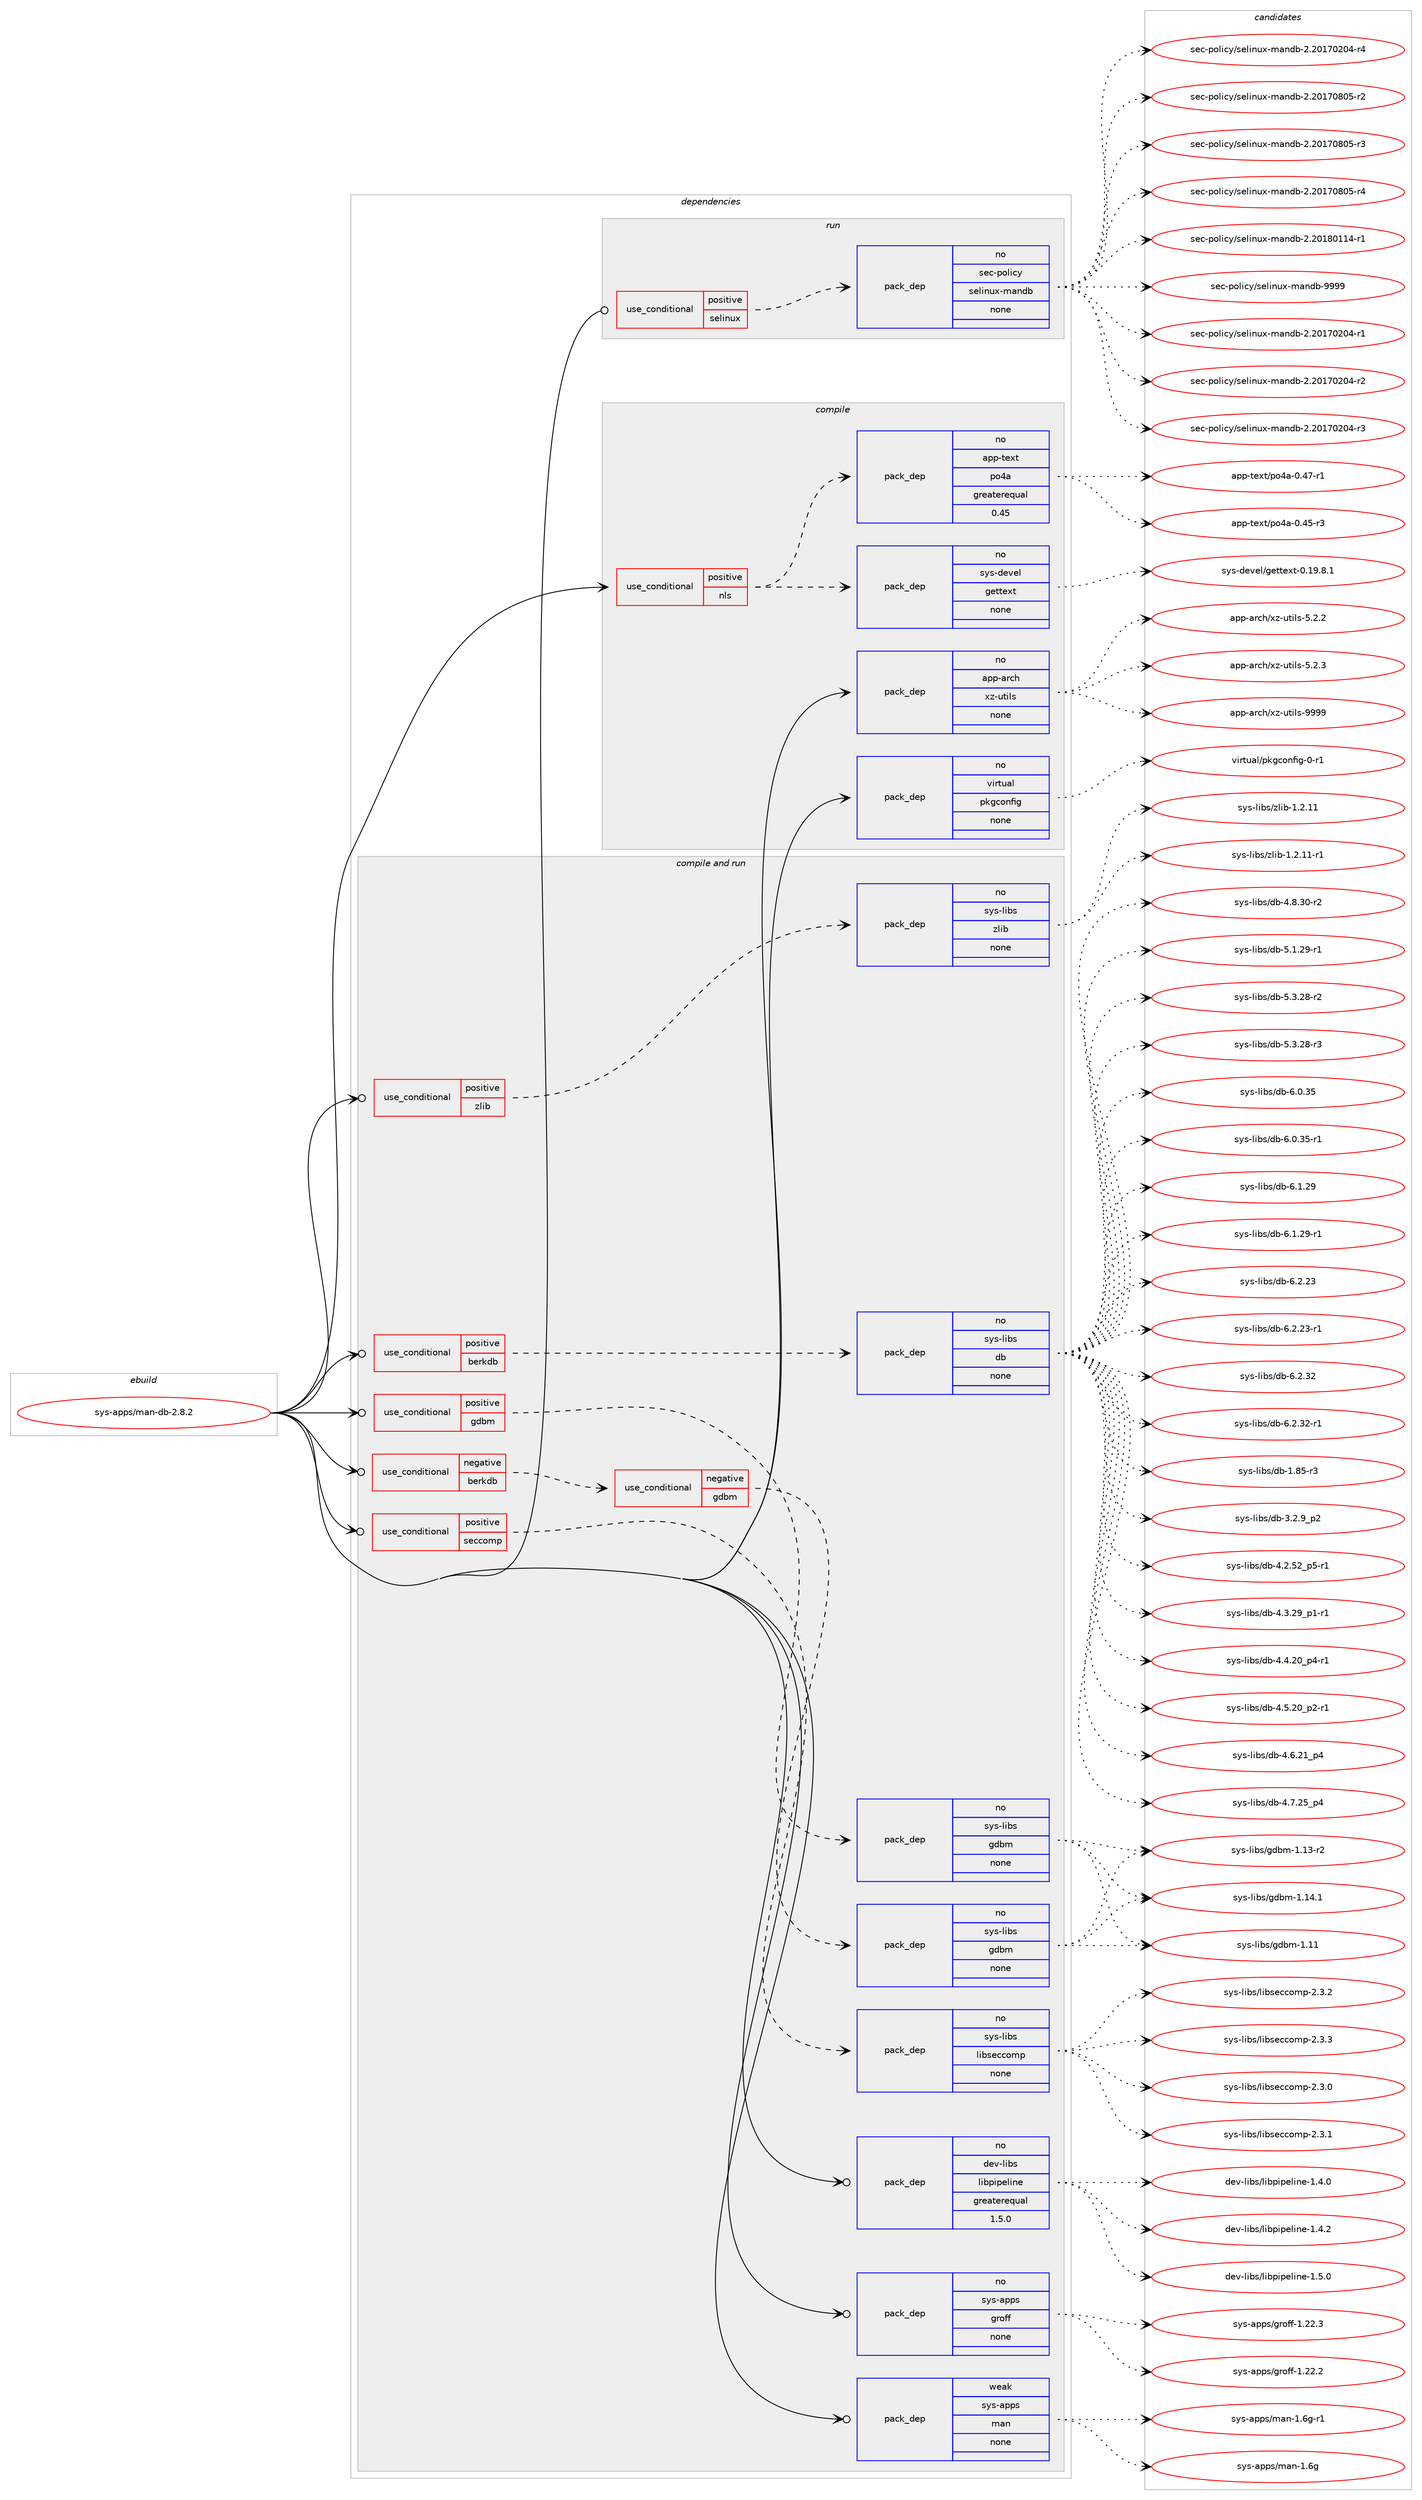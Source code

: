 digraph prolog {

# *************
# Graph options
# *************

newrank=true;
concentrate=true;
compound=true;
graph [rankdir=LR,fontname=Helvetica,fontsize=10,ranksep=1.5];#, ranksep=2.5, nodesep=0.2];
edge  [arrowhead=vee];
node  [fontname=Helvetica,fontsize=10];

# **********
# The ebuild
# **********

subgraph cluster_leftcol {
color=gray;
rank=same;
label=<<i>ebuild</i>>;
id [label="sys-apps/man-db-2.8.2", color=red, width=4, href="../sys-apps/man-db-2.8.2.svg"];
}

# ****************
# The dependencies
# ****************

subgraph cluster_midcol {
color=gray;
label=<<i>dependencies</i>>;
subgraph cluster_compile {
fillcolor="#eeeeee";
style=filled;
label=<<i>compile</i>>;
subgraph cond354 {
dependency5679 [label=<<TABLE BORDER="0" CELLBORDER="1" CELLSPACING="0" CELLPADDING="4"><TR><TD ROWSPAN="3" CELLPADDING="10">use_conditional</TD></TR><TR><TD>positive</TD></TR><TR><TD>nls</TD></TR></TABLE>>, shape=none, color=red];
subgraph pack5283 {
dependency5680 [label=<<TABLE BORDER="0" CELLBORDER="1" CELLSPACING="0" CELLPADDING="4" WIDTH="220"><TR><TD ROWSPAN="6" CELLPADDING="30">pack_dep</TD></TR><TR><TD WIDTH="110">no</TD></TR><TR><TD>app-text</TD></TR><TR><TD>po4a</TD></TR><TR><TD>greaterequal</TD></TR><TR><TD>0.45</TD></TR></TABLE>>, shape=none, color=blue];
}
dependency5679:e -> dependency5680:w [weight=20,style="dashed",arrowhead="vee"];
subgraph pack5284 {
dependency5681 [label=<<TABLE BORDER="0" CELLBORDER="1" CELLSPACING="0" CELLPADDING="4" WIDTH="220"><TR><TD ROWSPAN="6" CELLPADDING="30">pack_dep</TD></TR><TR><TD WIDTH="110">no</TD></TR><TR><TD>sys-devel</TD></TR><TR><TD>gettext</TD></TR><TR><TD>none</TD></TR><TR><TD></TD></TR></TABLE>>, shape=none, color=blue];
}
dependency5679:e -> dependency5681:w [weight=20,style="dashed",arrowhead="vee"];
}
id:e -> dependency5679:w [weight=20,style="solid",arrowhead="vee"];
subgraph pack5285 {
dependency5682 [label=<<TABLE BORDER="0" CELLBORDER="1" CELLSPACING="0" CELLPADDING="4" WIDTH="220"><TR><TD ROWSPAN="6" CELLPADDING="30">pack_dep</TD></TR><TR><TD WIDTH="110">no</TD></TR><TR><TD>app-arch</TD></TR><TR><TD>xz-utils</TD></TR><TR><TD>none</TD></TR><TR><TD></TD></TR></TABLE>>, shape=none, color=blue];
}
id:e -> dependency5682:w [weight=20,style="solid",arrowhead="vee"];
subgraph pack5286 {
dependency5683 [label=<<TABLE BORDER="0" CELLBORDER="1" CELLSPACING="0" CELLPADDING="4" WIDTH="220"><TR><TD ROWSPAN="6" CELLPADDING="30">pack_dep</TD></TR><TR><TD WIDTH="110">no</TD></TR><TR><TD>virtual</TD></TR><TR><TD>pkgconfig</TD></TR><TR><TD>none</TD></TR><TR><TD></TD></TR></TABLE>>, shape=none, color=blue];
}
id:e -> dependency5683:w [weight=20,style="solid",arrowhead="vee"];
}
subgraph cluster_compileandrun {
fillcolor="#eeeeee";
style=filled;
label=<<i>compile and run</i>>;
subgraph cond355 {
dependency5684 [label=<<TABLE BORDER="0" CELLBORDER="1" CELLSPACING="0" CELLPADDING="4"><TR><TD ROWSPAN="3" CELLPADDING="10">use_conditional</TD></TR><TR><TD>negative</TD></TR><TR><TD>berkdb</TD></TR></TABLE>>, shape=none, color=red];
subgraph cond356 {
dependency5685 [label=<<TABLE BORDER="0" CELLBORDER="1" CELLSPACING="0" CELLPADDING="4"><TR><TD ROWSPAN="3" CELLPADDING="10">use_conditional</TD></TR><TR><TD>negative</TD></TR><TR><TD>gdbm</TD></TR></TABLE>>, shape=none, color=red];
subgraph pack5287 {
dependency5686 [label=<<TABLE BORDER="0" CELLBORDER="1" CELLSPACING="0" CELLPADDING="4" WIDTH="220"><TR><TD ROWSPAN="6" CELLPADDING="30">pack_dep</TD></TR><TR><TD WIDTH="110">no</TD></TR><TR><TD>sys-libs</TD></TR><TR><TD>gdbm</TD></TR><TR><TD>none</TD></TR><TR><TD></TD></TR></TABLE>>, shape=none, color=blue];
}
dependency5685:e -> dependency5686:w [weight=20,style="dashed",arrowhead="vee"];
}
dependency5684:e -> dependency5685:w [weight=20,style="dashed",arrowhead="vee"];
}
id:e -> dependency5684:w [weight=20,style="solid",arrowhead="odotvee"];
subgraph cond357 {
dependency5687 [label=<<TABLE BORDER="0" CELLBORDER="1" CELLSPACING="0" CELLPADDING="4"><TR><TD ROWSPAN="3" CELLPADDING="10">use_conditional</TD></TR><TR><TD>positive</TD></TR><TR><TD>berkdb</TD></TR></TABLE>>, shape=none, color=red];
subgraph pack5288 {
dependency5688 [label=<<TABLE BORDER="0" CELLBORDER="1" CELLSPACING="0" CELLPADDING="4" WIDTH="220"><TR><TD ROWSPAN="6" CELLPADDING="30">pack_dep</TD></TR><TR><TD WIDTH="110">no</TD></TR><TR><TD>sys-libs</TD></TR><TR><TD>db</TD></TR><TR><TD>none</TD></TR><TR><TD></TD></TR></TABLE>>, shape=none, color=blue];
}
dependency5687:e -> dependency5688:w [weight=20,style="dashed",arrowhead="vee"];
}
id:e -> dependency5687:w [weight=20,style="solid",arrowhead="odotvee"];
subgraph cond358 {
dependency5689 [label=<<TABLE BORDER="0" CELLBORDER="1" CELLSPACING="0" CELLPADDING="4"><TR><TD ROWSPAN="3" CELLPADDING="10">use_conditional</TD></TR><TR><TD>positive</TD></TR><TR><TD>gdbm</TD></TR></TABLE>>, shape=none, color=red];
subgraph pack5289 {
dependency5690 [label=<<TABLE BORDER="0" CELLBORDER="1" CELLSPACING="0" CELLPADDING="4" WIDTH="220"><TR><TD ROWSPAN="6" CELLPADDING="30">pack_dep</TD></TR><TR><TD WIDTH="110">no</TD></TR><TR><TD>sys-libs</TD></TR><TR><TD>gdbm</TD></TR><TR><TD>none</TD></TR><TR><TD></TD></TR></TABLE>>, shape=none, color=blue];
}
dependency5689:e -> dependency5690:w [weight=20,style="dashed",arrowhead="vee"];
}
id:e -> dependency5689:w [weight=20,style="solid",arrowhead="odotvee"];
subgraph cond359 {
dependency5691 [label=<<TABLE BORDER="0" CELLBORDER="1" CELLSPACING="0" CELLPADDING="4"><TR><TD ROWSPAN="3" CELLPADDING="10">use_conditional</TD></TR><TR><TD>positive</TD></TR><TR><TD>seccomp</TD></TR></TABLE>>, shape=none, color=red];
subgraph pack5290 {
dependency5692 [label=<<TABLE BORDER="0" CELLBORDER="1" CELLSPACING="0" CELLPADDING="4" WIDTH="220"><TR><TD ROWSPAN="6" CELLPADDING="30">pack_dep</TD></TR><TR><TD WIDTH="110">no</TD></TR><TR><TD>sys-libs</TD></TR><TR><TD>libseccomp</TD></TR><TR><TD>none</TD></TR><TR><TD></TD></TR></TABLE>>, shape=none, color=blue];
}
dependency5691:e -> dependency5692:w [weight=20,style="dashed",arrowhead="vee"];
}
id:e -> dependency5691:w [weight=20,style="solid",arrowhead="odotvee"];
subgraph cond360 {
dependency5693 [label=<<TABLE BORDER="0" CELLBORDER="1" CELLSPACING="0" CELLPADDING="4"><TR><TD ROWSPAN="3" CELLPADDING="10">use_conditional</TD></TR><TR><TD>positive</TD></TR><TR><TD>zlib</TD></TR></TABLE>>, shape=none, color=red];
subgraph pack5291 {
dependency5694 [label=<<TABLE BORDER="0" CELLBORDER="1" CELLSPACING="0" CELLPADDING="4" WIDTH="220"><TR><TD ROWSPAN="6" CELLPADDING="30">pack_dep</TD></TR><TR><TD WIDTH="110">no</TD></TR><TR><TD>sys-libs</TD></TR><TR><TD>zlib</TD></TR><TR><TD>none</TD></TR><TR><TD></TD></TR></TABLE>>, shape=none, color=blue];
}
dependency5693:e -> dependency5694:w [weight=20,style="dashed",arrowhead="vee"];
}
id:e -> dependency5693:w [weight=20,style="solid",arrowhead="odotvee"];
subgraph pack5292 {
dependency5695 [label=<<TABLE BORDER="0" CELLBORDER="1" CELLSPACING="0" CELLPADDING="4" WIDTH="220"><TR><TD ROWSPAN="6" CELLPADDING="30">pack_dep</TD></TR><TR><TD WIDTH="110">no</TD></TR><TR><TD>dev-libs</TD></TR><TR><TD>libpipeline</TD></TR><TR><TD>greaterequal</TD></TR><TR><TD>1.5.0</TD></TR></TABLE>>, shape=none, color=blue];
}
id:e -> dependency5695:w [weight=20,style="solid",arrowhead="odotvee"];
subgraph pack5293 {
dependency5696 [label=<<TABLE BORDER="0" CELLBORDER="1" CELLSPACING="0" CELLPADDING="4" WIDTH="220"><TR><TD ROWSPAN="6" CELLPADDING="30">pack_dep</TD></TR><TR><TD WIDTH="110">no</TD></TR><TR><TD>sys-apps</TD></TR><TR><TD>groff</TD></TR><TR><TD>none</TD></TR><TR><TD></TD></TR></TABLE>>, shape=none, color=blue];
}
id:e -> dependency5696:w [weight=20,style="solid",arrowhead="odotvee"];
subgraph pack5294 {
dependency5697 [label=<<TABLE BORDER="0" CELLBORDER="1" CELLSPACING="0" CELLPADDING="4" WIDTH="220"><TR><TD ROWSPAN="6" CELLPADDING="30">pack_dep</TD></TR><TR><TD WIDTH="110">weak</TD></TR><TR><TD>sys-apps</TD></TR><TR><TD>man</TD></TR><TR><TD>none</TD></TR><TR><TD></TD></TR></TABLE>>, shape=none, color=blue];
}
id:e -> dependency5697:w [weight=20,style="solid",arrowhead="odotvee"];
}
subgraph cluster_run {
fillcolor="#eeeeee";
style=filled;
label=<<i>run</i>>;
subgraph cond361 {
dependency5698 [label=<<TABLE BORDER="0" CELLBORDER="1" CELLSPACING="0" CELLPADDING="4"><TR><TD ROWSPAN="3" CELLPADDING="10">use_conditional</TD></TR><TR><TD>positive</TD></TR><TR><TD>selinux</TD></TR></TABLE>>, shape=none, color=red];
subgraph pack5295 {
dependency5699 [label=<<TABLE BORDER="0" CELLBORDER="1" CELLSPACING="0" CELLPADDING="4" WIDTH="220"><TR><TD ROWSPAN="6" CELLPADDING="30">pack_dep</TD></TR><TR><TD WIDTH="110">no</TD></TR><TR><TD>sec-policy</TD></TR><TR><TD>selinux-mandb</TD></TR><TR><TD>none</TD></TR><TR><TD></TD></TR></TABLE>>, shape=none, color=blue];
}
dependency5698:e -> dependency5699:w [weight=20,style="dashed",arrowhead="vee"];
}
id:e -> dependency5698:w [weight=20,style="solid",arrowhead="odot"];
}
}

# **************
# The candidates
# **************

subgraph cluster_choices {
rank=same;
color=gray;
label=<<i>candidates</i>>;

subgraph choice5283 {
color=black;
nodesep=1;
choice971121124511610112011647112111529745484652534511451 [label="app-text/po4a-0.45-r3", color=red, width=4,href="../app-text/po4a-0.45-r3.svg"];
choice971121124511610112011647112111529745484652554511449 [label="app-text/po4a-0.47-r1", color=red, width=4,href="../app-text/po4a-0.47-r1.svg"];
dependency5680:e -> choice971121124511610112011647112111529745484652534511451:w [style=dotted,weight="100"];
dependency5680:e -> choice971121124511610112011647112111529745484652554511449:w [style=dotted,weight="100"];
}
subgraph choice5284 {
color=black;
nodesep=1;
choice1151211154510010111810110847103101116116101120116454846495746564649 [label="sys-devel/gettext-0.19.8.1", color=red, width=4,href="../sys-devel/gettext-0.19.8.1.svg"];
dependency5681:e -> choice1151211154510010111810110847103101116116101120116454846495746564649:w [style=dotted,weight="100"];
}
subgraph choice5285 {
color=black;
nodesep=1;
choice971121124597114991044712012245117116105108115455346504650 [label="app-arch/xz-utils-5.2.2", color=red, width=4,href="../app-arch/xz-utils-5.2.2.svg"];
choice971121124597114991044712012245117116105108115455346504651 [label="app-arch/xz-utils-5.2.3", color=red, width=4,href="../app-arch/xz-utils-5.2.3.svg"];
choice9711211245971149910447120122451171161051081154557575757 [label="app-arch/xz-utils-9999", color=red, width=4,href="../app-arch/xz-utils-9999.svg"];
dependency5682:e -> choice971121124597114991044712012245117116105108115455346504650:w [style=dotted,weight="100"];
dependency5682:e -> choice971121124597114991044712012245117116105108115455346504651:w [style=dotted,weight="100"];
dependency5682:e -> choice9711211245971149910447120122451171161051081154557575757:w [style=dotted,weight="100"];
}
subgraph choice5286 {
color=black;
nodesep=1;
choice11810511411611797108471121071039911111010210510345484511449 [label="virtual/pkgconfig-0-r1", color=red, width=4,href="../virtual/pkgconfig-0-r1.svg"];
dependency5683:e -> choice11810511411611797108471121071039911111010210510345484511449:w [style=dotted,weight="100"];
}
subgraph choice5287 {
color=black;
nodesep=1;
choice115121115451081059811547103100981094549464949 [label="sys-libs/gdbm-1.11", color=red, width=4,href="../sys-libs/gdbm-1.11.svg"];
choice1151211154510810598115471031009810945494649514511450 [label="sys-libs/gdbm-1.13-r2", color=red, width=4,href="../sys-libs/gdbm-1.13-r2.svg"];
choice1151211154510810598115471031009810945494649524649 [label="sys-libs/gdbm-1.14.1", color=red, width=4,href="../sys-libs/gdbm-1.14.1.svg"];
dependency5686:e -> choice115121115451081059811547103100981094549464949:w [style=dotted,weight="100"];
dependency5686:e -> choice1151211154510810598115471031009810945494649514511450:w [style=dotted,weight="100"];
dependency5686:e -> choice1151211154510810598115471031009810945494649524649:w [style=dotted,weight="100"];
}
subgraph choice5288 {
color=black;
nodesep=1;
choice1151211154510810598115471009845494656534511451 [label="sys-libs/db-1.85-r3", color=red, width=4,href="../sys-libs/db-1.85-r3.svg"];
choice115121115451081059811547100984551465046579511250 [label="sys-libs/db-3.2.9_p2", color=red, width=4,href="../sys-libs/db-3.2.9_p2.svg"];
choice115121115451081059811547100984552465046535095112534511449 [label="sys-libs/db-4.2.52_p5-r1", color=red, width=4,href="../sys-libs/db-4.2.52_p5-r1.svg"];
choice115121115451081059811547100984552465146505795112494511449 [label="sys-libs/db-4.3.29_p1-r1", color=red, width=4,href="../sys-libs/db-4.3.29_p1-r1.svg"];
choice115121115451081059811547100984552465246504895112524511449 [label="sys-libs/db-4.4.20_p4-r1", color=red, width=4,href="../sys-libs/db-4.4.20_p4-r1.svg"];
choice115121115451081059811547100984552465346504895112504511449 [label="sys-libs/db-4.5.20_p2-r1", color=red, width=4,href="../sys-libs/db-4.5.20_p2-r1.svg"];
choice11512111545108105981154710098455246544650499511252 [label="sys-libs/db-4.6.21_p4", color=red, width=4,href="../sys-libs/db-4.6.21_p4.svg"];
choice11512111545108105981154710098455246554650539511252 [label="sys-libs/db-4.7.25_p4", color=red, width=4,href="../sys-libs/db-4.7.25_p4.svg"];
choice11512111545108105981154710098455246564651484511450 [label="sys-libs/db-4.8.30-r2", color=red, width=4,href="../sys-libs/db-4.8.30-r2.svg"];
choice11512111545108105981154710098455346494650574511449 [label="sys-libs/db-5.1.29-r1", color=red, width=4,href="../sys-libs/db-5.1.29-r1.svg"];
choice11512111545108105981154710098455346514650564511450 [label="sys-libs/db-5.3.28-r2", color=red, width=4,href="../sys-libs/db-5.3.28-r2.svg"];
choice11512111545108105981154710098455346514650564511451 [label="sys-libs/db-5.3.28-r3", color=red, width=4,href="../sys-libs/db-5.3.28-r3.svg"];
choice1151211154510810598115471009845544648465153 [label="sys-libs/db-6.0.35", color=red, width=4,href="../sys-libs/db-6.0.35.svg"];
choice11512111545108105981154710098455446484651534511449 [label="sys-libs/db-6.0.35-r1", color=red, width=4,href="../sys-libs/db-6.0.35-r1.svg"];
choice1151211154510810598115471009845544649465057 [label="sys-libs/db-6.1.29", color=red, width=4,href="../sys-libs/db-6.1.29.svg"];
choice11512111545108105981154710098455446494650574511449 [label="sys-libs/db-6.1.29-r1", color=red, width=4,href="../sys-libs/db-6.1.29-r1.svg"];
choice1151211154510810598115471009845544650465051 [label="sys-libs/db-6.2.23", color=red, width=4,href="../sys-libs/db-6.2.23.svg"];
choice11512111545108105981154710098455446504650514511449 [label="sys-libs/db-6.2.23-r1", color=red, width=4,href="../sys-libs/db-6.2.23-r1.svg"];
choice1151211154510810598115471009845544650465150 [label="sys-libs/db-6.2.32", color=red, width=4,href="../sys-libs/db-6.2.32.svg"];
choice11512111545108105981154710098455446504651504511449 [label="sys-libs/db-6.2.32-r1", color=red, width=4,href="../sys-libs/db-6.2.32-r1.svg"];
dependency5688:e -> choice1151211154510810598115471009845494656534511451:w [style=dotted,weight="100"];
dependency5688:e -> choice115121115451081059811547100984551465046579511250:w [style=dotted,weight="100"];
dependency5688:e -> choice115121115451081059811547100984552465046535095112534511449:w [style=dotted,weight="100"];
dependency5688:e -> choice115121115451081059811547100984552465146505795112494511449:w [style=dotted,weight="100"];
dependency5688:e -> choice115121115451081059811547100984552465246504895112524511449:w [style=dotted,weight="100"];
dependency5688:e -> choice115121115451081059811547100984552465346504895112504511449:w [style=dotted,weight="100"];
dependency5688:e -> choice11512111545108105981154710098455246544650499511252:w [style=dotted,weight="100"];
dependency5688:e -> choice11512111545108105981154710098455246554650539511252:w [style=dotted,weight="100"];
dependency5688:e -> choice11512111545108105981154710098455246564651484511450:w [style=dotted,weight="100"];
dependency5688:e -> choice11512111545108105981154710098455346494650574511449:w [style=dotted,weight="100"];
dependency5688:e -> choice11512111545108105981154710098455346514650564511450:w [style=dotted,weight="100"];
dependency5688:e -> choice11512111545108105981154710098455346514650564511451:w [style=dotted,weight="100"];
dependency5688:e -> choice1151211154510810598115471009845544648465153:w [style=dotted,weight="100"];
dependency5688:e -> choice11512111545108105981154710098455446484651534511449:w [style=dotted,weight="100"];
dependency5688:e -> choice1151211154510810598115471009845544649465057:w [style=dotted,weight="100"];
dependency5688:e -> choice11512111545108105981154710098455446494650574511449:w [style=dotted,weight="100"];
dependency5688:e -> choice1151211154510810598115471009845544650465051:w [style=dotted,weight="100"];
dependency5688:e -> choice11512111545108105981154710098455446504650514511449:w [style=dotted,weight="100"];
dependency5688:e -> choice1151211154510810598115471009845544650465150:w [style=dotted,weight="100"];
dependency5688:e -> choice11512111545108105981154710098455446504651504511449:w [style=dotted,weight="100"];
}
subgraph choice5289 {
color=black;
nodesep=1;
choice115121115451081059811547103100981094549464949 [label="sys-libs/gdbm-1.11", color=red, width=4,href="../sys-libs/gdbm-1.11.svg"];
choice1151211154510810598115471031009810945494649514511450 [label="sys-libs/gdbm-1.13-r2", color=red, width=4,href="../sys-libs/gdbm-1.13-r2.svg"];
choice1151211154510810598115471031009810945494649524649 [label="sys-libs/gdbm-1.14.1", color=red, width=4,href="../sys-libs/gdbm-1.14.1.svg"];
dependency5690:e -> choice115121115451081059811547103100981094549464949:w [style=dotted,weight="100"];
dependency5690:e -> choice1151211154510810598115471031009810945494649514511450:w [style=dotted,weight="100"];
dependency5690:e -> choice1151211154510810598115471031009810945494649524649:w [style=dotted,weight="100"];
}
subgraph choice5290 {
color=black;
nodesep=1;
choice115121115451081059811547108105981151019999111109112455046514648 [label="sys-libs/libseccomp-2.3.0", color=red, width=4,href="../sys-libs/libseccomp-2.3.0.svg"];
choice115121115451081059811547108105981151019999111109112455046514649 [label="sys-libs/libseccomp-2.3.1", color=red, width=4,href="../sys-libs/libseccomp-2.3.1.svg"];
choice115121115451081059811547108105981151019999111109112455046514650 [label="sys-libs/libseccomp-2.3.2", color=red, width=4,href="../sys-libs/libseccomp-2.3.2.svg"];
choice115121115451081059811547108105981151019999111109112455046514651 [label="sys-libs/libseccomp-2.3.3", color=red, width=4,href="../sys-libs/libseccomp-2.3.3.svg"];
dependency5692:e -> choice115121115451081059811547108105981151019999111109112455046514648:w [style=dotted,weight="100"];
dependency5692:e -> choice115121115451081059811547108105981151019999111109112455046514649:w [style=dotted,weight="100"];
dependency5692:e -> choice115121115451081059811547108105981151019999111109112455046514650:w [style=dotted,weight="100"];
dependency5692:e -> choice115121115451081059811547108105981151019999111109112455046514651:w [style=dotted,weight="100"];
}
subgraph choice5291 {
color=black;
nodesep=1;
choice1151211154510810598115471221081059845494650464949 [label="sys-libs/zlib-1.2.11", color=red, width=4,href="../sys-libs/zlib-1.2.11.svg"];
choice11512111545108105981154712210810598454946504649494511449 [label="sys-libs/zlib-1.2.11-r1", color=red, width=4,href="../sys-libs/zlib-1.2.11-r1.svg"];
dependency5694:e -> choice1151211154510810598115471221081059845494650464949:w [style=dotted,weight="100"];
dependency5694:e -> choice11512111545108105981154712210810598454946504649494511449:w [style=dotted,weight="100"];
}
subgraph choice5292 {
color=black;
nodesep=1;
choice10010111845108105981154710810598112105112101108105110101454946524648 [label="dev-libs/libpipeline-1.4.0", color=red, width=4,href="../dev-libs/libpipeline-1.4.0.svg"];
choice10010111845108105981154710810598112105112101108105110101454946524650 [label="dev-libs/libpipeline-1.4.2", color=red, width=4,href="../dev-libs/libpipeline-1.4.2.svg"];
choice10010111845108105981154710810598112105112101108105110101454946534648 [label="dev-libs/libpipeline-1.5.0", color=red, width=4,href="../dev-libs/libpipeline-1.5.0.svg"];
dependency5695:e -> choice10010111845108105981154710810598112105112101108105110101454946524648:w [style=dotted,weight="100"];
dependency5695:e -> choice10010111845108105981154710810598112105112101108105110101454946524650:w [style=dotted,weight="100"];
dependency5695:e -> choice10010111845108105981154710810598112105112101108105110101454946534648:w [style=dotted,weight="100"];
}
subgraph choice5293 {
color=black;
nodesep=1;
choice11512111545971121121154710311411110210245494650504650 [label="sys-apps/groff-1.22.2", color=red, width=4,href="../sys-apps/groff-1.22.2.svg"];
choice11512111545971121121154710311411110210245494650504651 [label="sys-apps/groff-1.22.3", color=red, width=4,href="../sys-apps/groff-1.22.3.svg"];
dependency5696:e -> choice11512111545971121121154710311411110210245494650504650:w [style=dotted,weight="100"];
dependency5696:e -> choice11512111545971121121154710311411110210245494650504651:w [style=dotted,weight="100"];
}
subgraph choice5294 {
color=black;
nodesep=1;
choice1151211154597112112115471099711045494654103 [label="sys-apps/man-1.6g", color=red, width=4,href="../sys-apps/man-1.6g.svg"];
choice11512111545971121121154710997110454946541034511449 [label="sys-apps/man-1.6g-r1", color=red, width=4,href="../sys-apps/man-1.6g-r1.svg"];
dependency5697:e -> choice1151211154597112112115471099711045494654103:w [style=dotted,weight="100"];
dependency5697:e -> choice11512111545971121121154710997110454946541034511449:w [style=dotted,weight="100"];
}
subgraph choice5295 {
color=black;
nodesep=1;
choice1151019945112111108105991214711510110810511011712045109971101009845504650484955485048524511449 [label="sec-policy/selinux-mandb-2.20170204-r1", color=red, width=4,href="../sec-policy/selinux-mandb-2.20170204-r1.svg"];
choice1151019945112111108105991214711510110810511011712045109971101009845504650484955485048524511450 [label="sec-policy/selinux-mandb-2.20170204-r2", color=red, width=4,href="../sec-policy/selinux-mandb-2.20170204-r2.svg"];
choice1151019945112111108105991214711510110810511011712045109971101009845504650484955485048524511451 [label="sec-policy/selinux-mandb-2.20170204-r3", color=red, width=4,href="../sec-policy/selinux-mandb-2.20170204-r3.svg"];
choice1151019945112111108105991214711510110810511011712045109971101009845504650484955485048524511452 [label="sec-policy/selinux-mandb-2.20170204-r4", color=red, width=4,href="../sec-policy/selinux-mandb-2.20170204-r4.svg"];
choice1151019945112111108105991214711510110810511011712045109971101009845504650484955485648534511450 [label="sec-policy/selinux-mandb-2.20170805-r2", color=red, width=4,href="../sec-policy/selinux-mandb-2.20170805-r2.svg"];
choice1151019945112111108105991214711510110810511011712045109971101009845504650484955485648534511451 [label="sec-policy/selinux-mandb-2.20170805-r3", color=red, width=4,href="../sec-policy/selinux-mandb-2.20170805-r3.svg"];
choice1151019945112111108105991214711510110810511011712045109971101009845504650484955485648534511452 [label="sec-policy/selinux-mandb-2.20170805-r4", color=red, width=4,href="../sec-policy/selinux-mandb-2.20170805-r4.svg"];
choice1151019945112111108105991214711510110810511011712045109971101009845504650484956484949524511449 [label="sec-policy/selinux-mandb-2.20180114-r1", color=red, width=4,href="../sec-policy/selinux-mandb-2.20180114-r1.svg"];
choice115101994511211110810599121471151011081051101171204510997110100984557575757 [label="sec-policy/selinux-mandb-9999", color=red, width=4,href="../sec-policy/selinux-mandb-9999.svg"];
dependency5699:e -> choice1151019945112111108105991214711510110810511011712045109971101009845504650484955485048524511449:w [style=dotted,weight="100"];
dependency5699:e -> choice1151019945112111108105991214711510110810511011712045109971101009845504650484955485048524511450:w [style=dotted,weight="100"];
dependency5699:e -> choice1151019945112111108105991214711510110810511011712045109971101009845504650484955485048524511451:w [style=dotted,weight="100"];
dependency5699:e -> choice1151019945112111108105991214711510110810511011712045109971101009845504650484955485048524511452:w [style=dotted,weight="100"];
dependency5699:e -> choice1151019945112111108105991214711510110810511011712045109971101009845504650484955485648534511450:w [style=dotted,weight="100"];
dependency5699:e -> choice1151019945112111108105991214711510110810511011712045109971101009845504650484955485648534511451:w [style=dotted,weight="100"];
dependency5699:e -> choice1151019945112111108105991214711510110810511011712045109971101009845504650484955485648534511452:w [style=dotted,weight="100"];
dependency5699:e -> choice1151019945112111108105991214711510110810511011712045109971101009845504650484956484949524511449:w [style=dotted,weight="100"];
dependency5699:e -> choice115101994511211110810599121471151011081051101171204510997110100984557575757:w [style=dotted,weight="100"];
}
}

}
